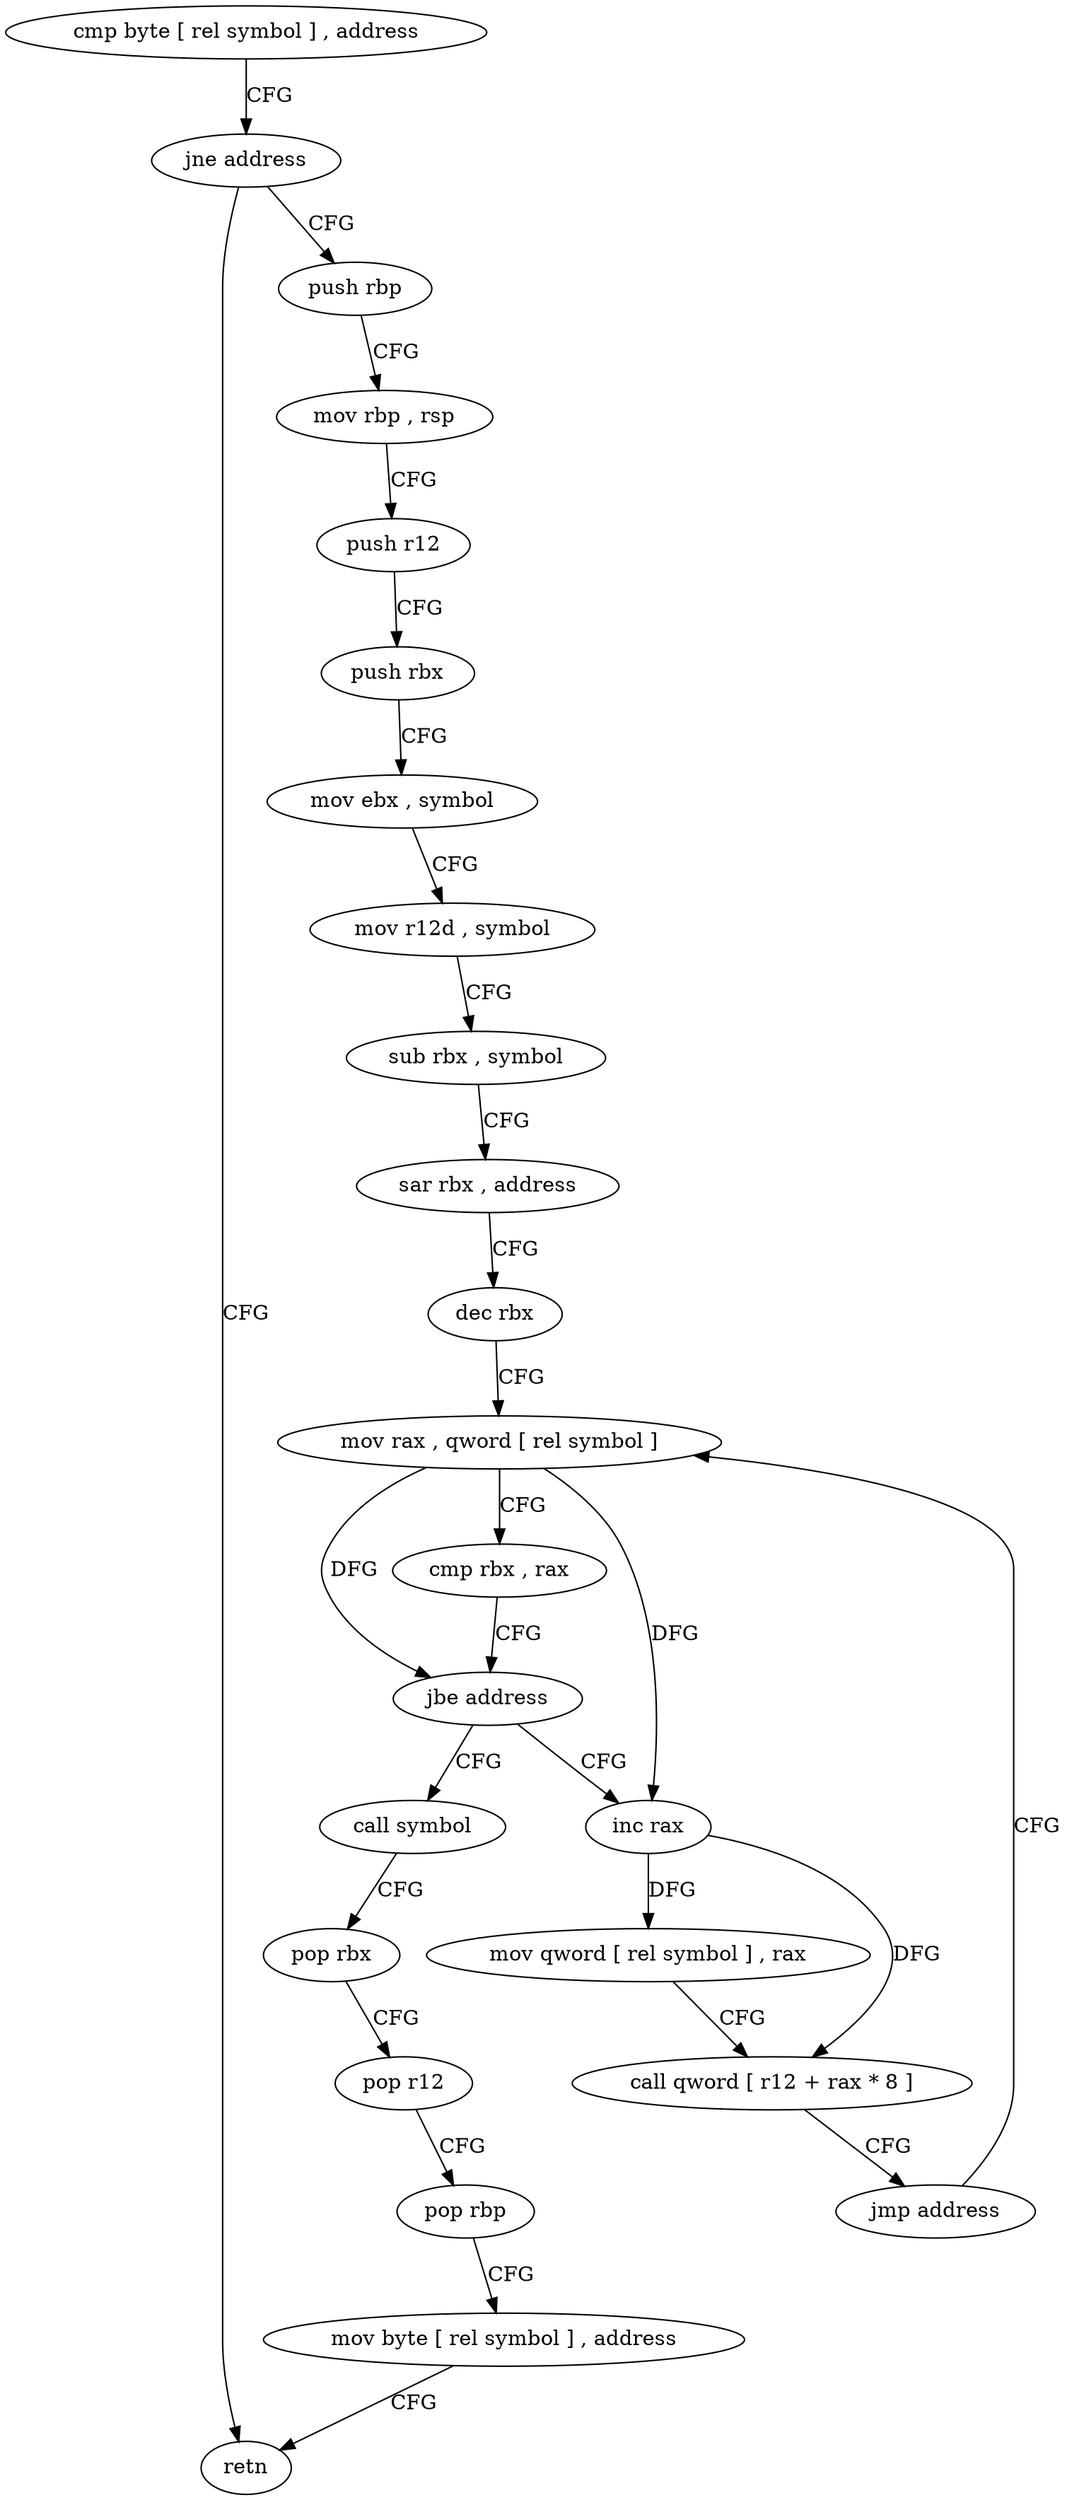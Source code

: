 digraph "func" {
"4208881" [label = "cmp byte [ rel symbol ] , address" ]
"4208888" [label = "jne address" ]
"4208966" [label = "retn" ]
"4208890" [label = "push rbp" ]
"4208891" [label = "mov rbp , rsp" ]
"4208894" [label = "push r12" ]
"4208896" [label = "push rbx" ]
"4208897" [label = "mov ebx , symbol" ]
"4208902" [label = "mov r12d , symbol" ]
"4208908" [label = "sub rbx , symbol" ]
"4208915" [label = "sar rbx , address" ]
"4208919" [label = "dec rbx" ]
"4208922" [label = "mov rax , qword [ rel symbol ]" ]
"4208950" [label = "call symbol" ]
"4208955" [label = "pop rbx" ]
"4208956" [label = "pop r12" ]
"4208958" [label = "pop rbp" ]
"4208959" [label = "mov byte [ rel symbol ] , address" ]
"4208934" [label = "inc rax" ]
"4208937" [label = "mov qword [ rel symbol ] , rax" ]
"4208944" [label = "call qword [ r12 + rax * 8 ]" ]
"4208948" [label = "jmp address" ]
"4208929" [label = "cmp rbx , rax" ]
"4208932" [label = "jbe address" ]
"4208881" -> "4208888" [ label = "CFG" ]
"4208888" -> "4208966" [ label = "CFG" ]
"4208888" -> "4208890" [ label = "CFG" ]
"4208890" -> "4208891" [ label = "CFG" ]
"4208891" -> "4208894" [ label = "CFG" ]
"4208894" -> "4208896" [ label = "CFG" ]
"4208896" -> "4208897" [ label = "CFG" ]
"4208897" -> "4208902" [ label = "CFG" ]
"4208902" -> "4208908" [ label = "CFG" ]
"4208908" -> "4208915" [ label = "CFG" ]
"4208915" -> "4208919" [ label = "CFG" ]
"4208919" -> "4208922" [ label = "CFG" ]
"4208922" -> "4208929" [ label = "CFG" ]
"4208922" -> "4208932" [ label = "DFG" ]
"4208922" -> "4208934" [ label = "DFG" ]
"4208950" -> "4208955" [ label = "CFG" ]
"4208955" -> "4208956" [ label = "CFG" ]
"4208956" -> "4208958" [ label = "CFG" ]
"4208958" -> "4208959" [ label = "CFG" ]
"4208959" -> "4208966" [ label = "CFG" ]
"4208934" -> "4208937" [ label = "DFG" ]
"4208934" -> "4208944" [ label = "DFG" ]
"4208937" -> "4208944" [ label = "CFG" ]
"4208944" -> "4208948" [ label = "CFG" ]
"4208948" -> "4208922" [ label = "CFG" ]
"4208929" -> "4208932" [ label = "CFG" ]
"4208932" -> "4208950" [ label = "CFG" ]
"4208932" -> "4208934" [ label = "CFG" ]
}
